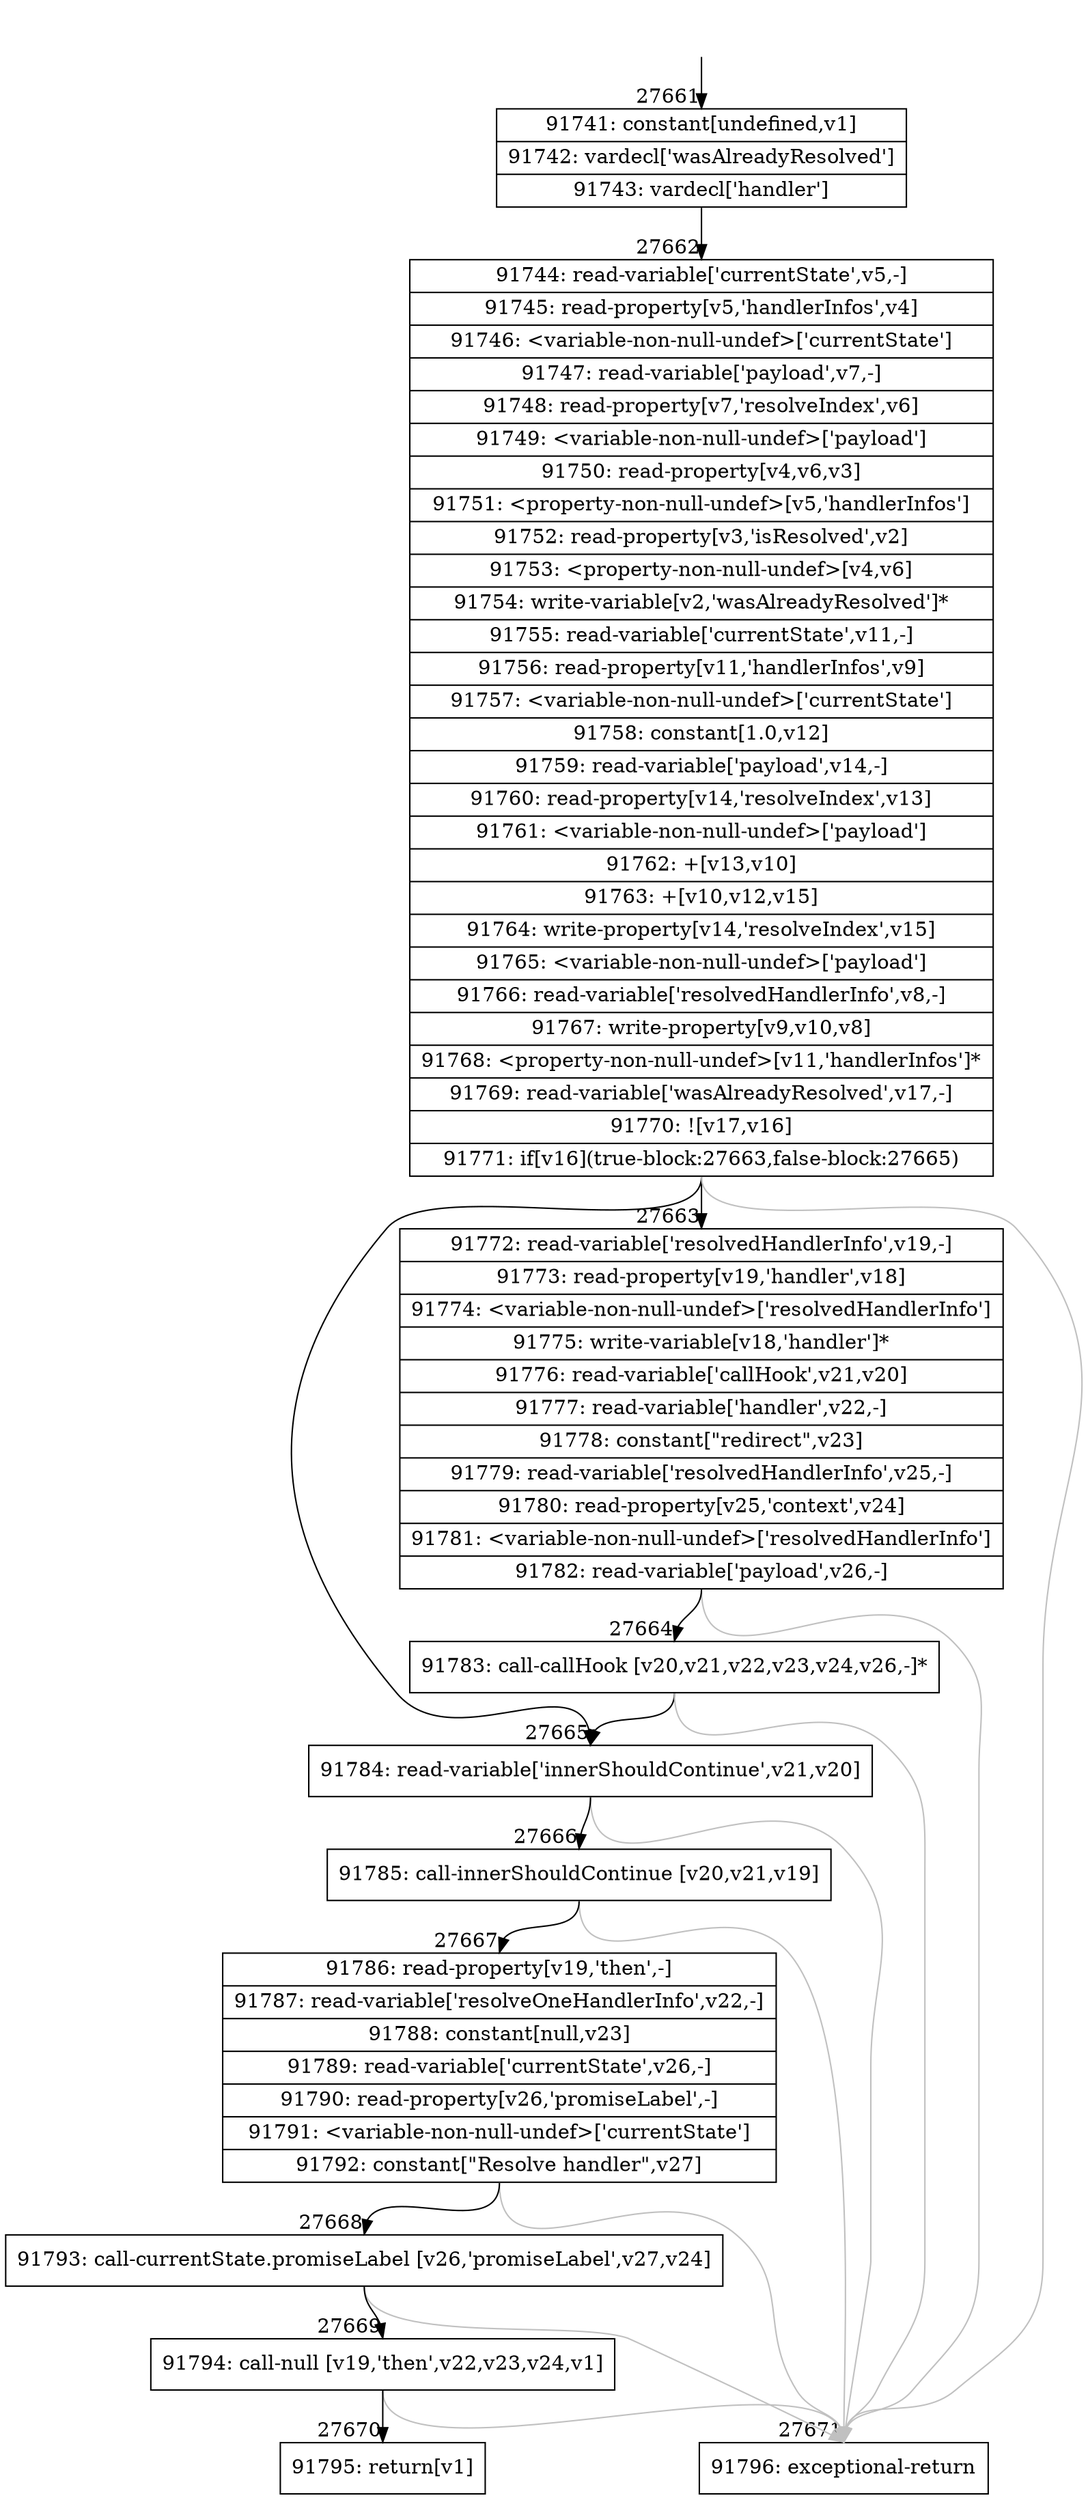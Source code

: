 digraph {
rankdir="TD"
BB_entry2414[shape=none,label=""];
BB_entry2414 -> BB27661 [tailport=s, headport=n, headlabel="    27661"]
BB27661 [shape=record label="{91741: constant[undefined,v1]|91742: vardecl['wasAlreadyResolved']|91743: vardecl['handler']}" ] 
BB27661 -> BB27662 [tailport=s, headport=n, headlabel="      27662"]
BB27662 [shape=record label="{91744: read-variable['currentState',v5,-]|91745: read-property[v5,'handlerInfos',v4]|91746: \<variable-non-null-undef\>['currentState']|91747: read-variable['payload',v7,-]|91748: read-property[v7,'resolveIndex',v6]|91749: \<variable-non-null-undef\>['payload']|91750: read-property[v4,v6,v3]|91751: \<property-non-null-undef\>[v5,'handlerInfos']|91752: read-property[v3,'isResolved',v2]|91753: \<property-non-null-undef\>[v4,v6]|91754: write-variable[v2,'wasAlreadyResolved']*|91755: read-variable['currentState',v11,-]|91756: read-property[v11,'handlerInfos',v9]|91757: \<variable-non-null-undef\>['currentState']|91758: constant[1.0,v12]|91759: read-variable['payload',v14,-]|91760: read-property[v14,'resolveIndex',v13]|91761: \<variable-non-null-undef\>['payload']|91762: +[v13,v10]|91763: +[v10,v12,v15]|91764: write-property[v14,'resolveIndex',v15]|91765: \<variable-non-null-undef\>['payload']|91766: read-variable['resolvedHandlerInfo',v8,-]|91767: write-property[v9,v10,v8]|91768: \<property-non-null-undef\>[v11,'handlerInfos']*|91769: read-variable['wasAlreadyResolved',v17,-]|91770: ![v17,v16]|91771: if[v16](true-block:27663,false-block:27665)}" ] 
BB27662 -> BB27663 [tailport=s, headport=n, headlabel="      27663"]
BB27662 -> BB27665 [tailport=s, headport=n, headlabel="      27665"]
BB27662 -> BB27671 [tailport=s, headport=n, color=gray, headlabel="      27671"]
BB27663 [shape=record label="{91772: read-variable['resolvedHandlerInfo',v19,-]|91773: read-property[v19,'handler',v18]|91774: \<variable-non-null-undef\>['resolvedHandlerInfo']|91775: write-variable[v18,'handler']*|91776: read-variable['callHook',v21,v20]|91777: read-variable['handler',v22,-]|91778: constant[\"redirect\",v23]|91779: read-variable['resolvedHandlerInfo',v25,-]|91780: read-property[v25,'context',v24]|91781: \<variable-non-null-undef\>['resolvedHandlerInfo']|91782: read-variable['payload',v26,-]}" ] 
BB27663 -> BB27664 [tailport=s, headport=n, headlabel="      27664"]
BB27663 -> BB27671 [tailport=s, headport=n, color=gray]
BB27664 [shape=record label="{91783: call-callHook [v20,v21,v22,v23,v24,v26,-]*}" ] 
BB27664 -> BB27665 [tailport=s, headport=n]
BB27664 -> BB27671 [tailport=s, headport=n, color=gray]
BB27665 [shape=record label="{91784: read-variable['innerShouldContinue',v21,v20]}" ] 
BB27665 -> BB27666 [tailport=s, headport=n, headlabel="      27666"]
BB27665 -> BB27671 [tailport=s, headport=n, color=gray]
BB27666 [shape=record label="{91785: call-innerShouldContinue [v20,v21,v19]}" ] 
BB27666 -> BB27667 [tailport=s, headport=n, headlabel="      27667"]
BB27666 -> BB27671 [tailport=s, headport=n, color=gray]
BB27667 [shape=record label="{91786: read-property[v19,'then',-]|91787: read-variable['resolveOneHandlerInfo',v22,-]|91788: constant[null,v23]|91789: read-variable['currentState',v26,-]|91790: read-property[v26,'promiseLabel',-]|91791: \<variable-non-null-undef\>['currentState']|91792: constant[\"Resolve handler\",v27]}" ] 
BB27667 -> BB27668 [tailport=s, headport=n, headlabel="      27668"]
BB27667 -> BB27671 [tailport=s, headport=n, color=gray]
BB27668 [shape=record label="{91793: call-currentState.promiseLabel [v26,'promiseLabel',v27,v24]}" ] 
BB27668 -> BB27669 [tailport=s, headport=n, headlabel="      27669"]
BB27668 -> BB27671 [tailport=s, headport=n, color=gray]
BB27669 [shape=record label="{91794: call-null [v19,'then',v22,v23,v24,v1]}" ] 
BB27669 -> BB27670 [tailport=s, headport=n, headlabel="      27670"]
BB27669 -> BB27671 [tailport=s, headport=n, color=gray]
BB27670 [shape=record label="{91795: return[v1]}" ] 
BB27671 [shape=record label="{91796: exceptional-return}" ] 
//#$~ 49675
}
